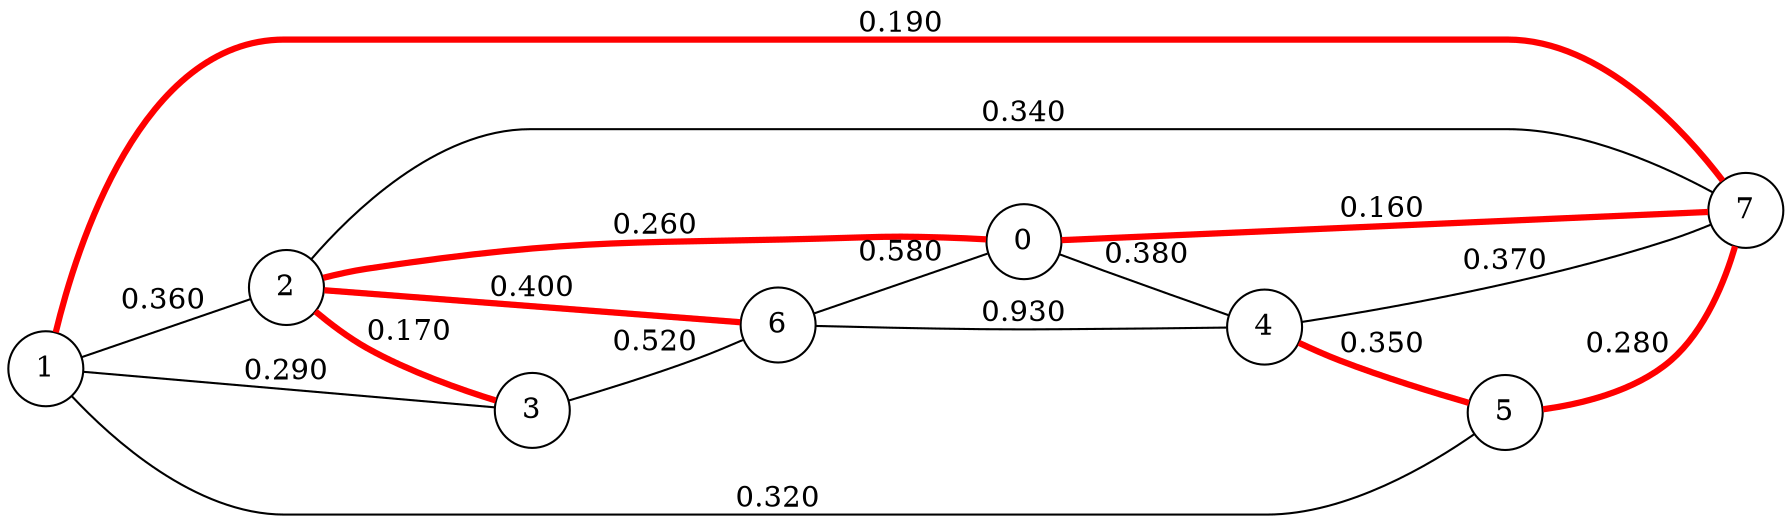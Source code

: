 graph {
rankdir = LR;
node [shape = circle];
1 -- 7 [label="0.190" color=red penwidth=3]
0 -- 4 [label="0.380" ]
1 -- 2 [label="0.360" ]
6 -- 0 [label="0.580" ]
4 -- 5 [label="0.350" color=red penwidth=3]
2 -- 7 [label="0.340" ]
1 -- 5 [label="0.320" ]
6 -- 2 [label="0.400" color=red penwidth=3]
3 -- 6 [label="0.520" ]
2 -- 3 [label="0.170" color=red penwidth=3]
0 -- 7 [label="0.160" color=red penwidth=3]
5 -- 7 [label="0.280" color=red penwidth=3]
4 -- 7 [label="0.370" ]
6 -- 4 [label="0.930" ]
0 -- 2 [label="0.260" color=red penwidth=3]
1 -- 3 [label="0.290" ]
}
